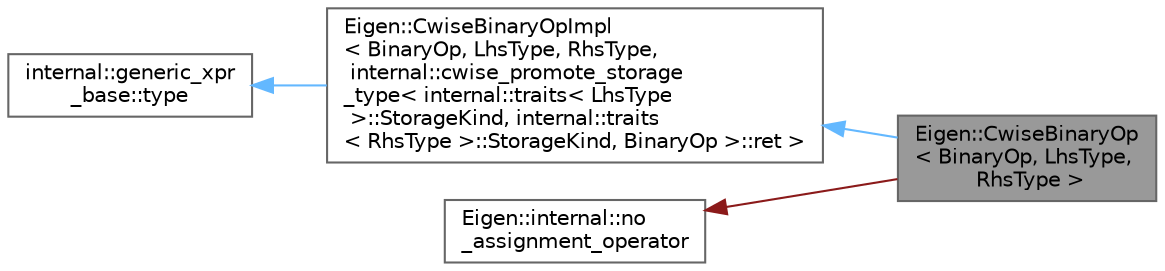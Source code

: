 digraph "Eigen::CwiseBinaryOp&lt; BinaryOp, LhsType, RhsType &gt;"
{
 // LATEX_PDF_SIZE
  bgcolor="transparent";
  edge [fontname=Helvetica,fontsize=10,labelfontname=Helvetica,labelfontsize=10];
  node [fontname=Helvetica,fontsize=10,shape=box,height=0.2,width=0.4];
  rankdir="LR";
  Node1 [id="Node000001",label="Eigen::CwiseBinaryOp\l\< BinaryOp, LhsType,\l RhsType \>",height=0.2,width=0.4,color="gray40", fillcolor="grey60", style="filled", fontcolor="black",tooltip="Generic expression where a coefficient-wise binary operator is applied to two expressions"];
  Node2 -> Node1 [id="edge1_Node000001_Node000002",dir="back",color="steelblue1",style="solid",tooltip=" "];
  Node2 [id="Node000002",label="Eigen::CwiseBinaryOpImpl\l\< BinaryOp, LhsType, RhsType,\l internal::cwise_promote_storage\l_type\< internal::traits\< LhsType\l \>::StorageKind, internal::traits\l\< RhsType \>::StorageKind, BinaryOp \>::ret \>",height=0.2,width=0.4,color="gray40", fillcolor="white", style="filled",URL="$class_eigen_1_1_cwise_binary_op_impl.html",tooltip=" "];
  Node3 -> Node2 [id="edge2_Node000002_Node000003",dir="back",color="steelblue1",style="solid",tooltip=" "];
  Node3 [id="Node000003",label="internal::generic_xpr\l_base::type",height=0.2,width=0.4,color="gray40", fillcolor="white", style="filled",tooltip=" "];
  Node4 -> Node1 [id="edge3_Node000001_Node000004",dir="back",color="firebrick4",style="solid",tooltip=" "];
  Node4 [id="Node000004",label="Eigen::internal::no\l_assignment_operator",height=0.2,width=0.4,color="gray40", fillcolor="white", style="filled",URL="$class_eigen_1_1internal_1_1no__assignment__operator.html",tooltip=" "];
}
